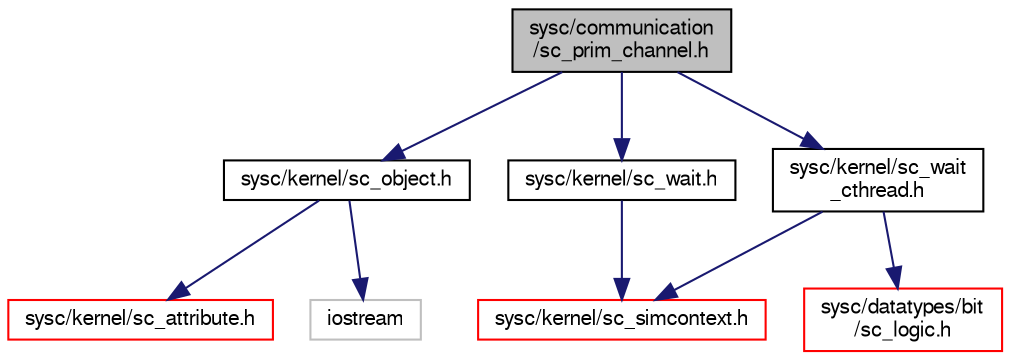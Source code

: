digraph "sysc/communication/sc_prim_channel.h"
{
  edge [fontname="FreeSans",fontsize="10",labelfontname="FreeSans",labelfontsize="10"];
  node [fontname="FreeSans",fontsize="10",shape=record];
  Node0 [label="sysc/communication\l/sc_prim_channel.h",height=0.2,width=0.4,color="black", fillcolor="grey75", style="filled", fontcolor="black"];
  Node0 -> Node1 [color="midnightblue",fontsize="10",style="solid",fontname="FreeSans"];
  Node1 [label="sysc/kernel/sc_object.h",height=0.2,width=0.4,color="black", fillcolor="white", style="filled",URL="$a00281.html"];
  Node1 -> Node2 [color="midnightblue",fontsize="10",style="solid",fontname="FreeSans"];
  Node2 [label="sysc/kernel/sc_attribute.h",height=0.2,width=0.4,color="red", fillcolor="white", style="filled",URL="$a00221.html"];
  Node1 -> Node9 [color="midnightblue",fontsize="10",style="solid",fontname="FreeSans"];
  Node9 [label="iostream",height=0.2,width=0.4,color="grey75", fillcolor="white", style="filled"];
  Node0 -> Node10 [color="midnightblue",fontsize="10",style="solid",fontname="FreeSans"];
  Node10 [label="sysc/kernel/sc_wait.h",height=0.2,width=0.4,color="black", fillcolor="white", style="filled",URL="$a00335.html"];
  Node10 -> Node11 [color="midnightblue",fontsize="10",style="solid",fontname="FreeSans"];
  Node11 [label="sysc/kernel/sc_simcontext.h",height=0.2,width=0.4,color="red", fillcolor="white", style="filled",URL="$a00311.html"];
  Node0 -> Node43 [color="midnightblue",fontsize="10",style="solid",fontname="FreeSans"];
  Node43 [label="sysc/kernel/sc_wait\l_cthread.h",height=0.2,width=0.4,color="black", fillcolor="white", style="filled",URL="$a00338.html"];
  Node43 -> Node11 [color="midnightblue",fontsize="10",style="solid",fontname="FreeSans"];
  Node43 -> Node44 [color="midnightblue",fontsize="10",style="solid",fontname="FreeSans"];
  Node44 [label="sysc/datatypes/bit\l/sc_logic.h",height=0.2,width=0.4,color="red", fillcolor="white", style="filled",URL="$a00098.html"];
}
